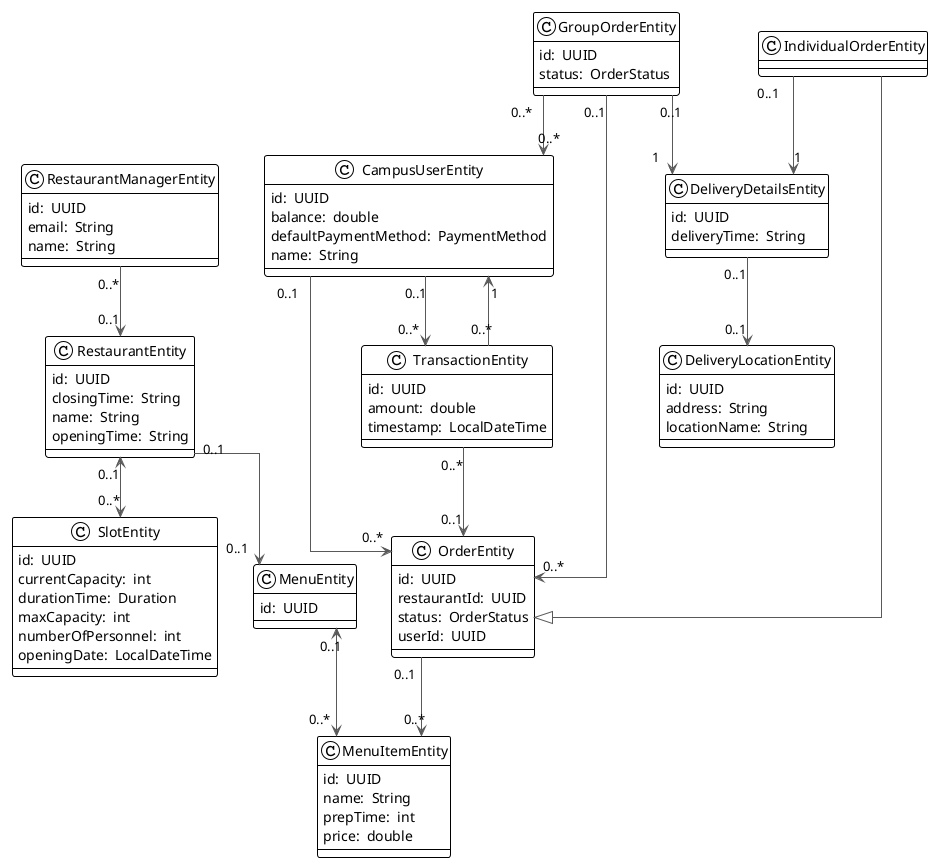 @startuml
!theme plain
top to bottom direction
skinparam linetype ortho

class CampusUserEntity {
   id:  UUID
   balance:  double
   defaultPaymentMethod:  PaymentMethod
   name:  String
}
class DeliveryDetailsEntity {
   id:  UUID
   deliveryTime:  String
}
class DeliveryLocationEntity {
   id:  UUID
   address:  String
   locationName:  String
}
class GroupOrderEntity {
   id:  UUID
   status:  OrderStatus
}
class IndividualOrderEntity
class MenuEntity {
   id:  UUID
}
class MenuItemEntity {
   id:  UUID
   name:  String
   prepTime:  int
   price:  double
}
class OrderEntity {
   id:  UUID
   restaurantId:  UUID
   status:  OrderStatus
   userId:  UUID
}
class RestaurantEntity {
   id:  UUID
   closingTime:  String
   name:  String
   openingTime:  String
}
class RestaurantManagerEntity {
   id:  UUID
   email:  String
   name:  String
}
class SlotEntity {
   id:  UUID
   currentCapacity:  int
   durationTime:  Duration
   maxCapacity:  int
   numberOfPersonnel:  int
   openingDate:  LocalDateTime
}
class TransactionEntity {
   id:  UUID
   amount:  double
   timestamp:  LocalDateTime
}

CampusUserEntity        "0..1" -[#595959,plain]-> "0..*" OrderEntity
CampusUserEntity        "0..1" -[#595959,plain]-> "0..*" TransactionEntity
DeliveryDetailsEntity   "0..1" -[#595959,plain]-> "0..1" DeliveryLocationEntity
GroupOrderEntity        "0..*" -[#595959,plain]-> "0..*" CampusUserEntity
GroupOrderEntity        "0..1" -[#595959,plain]-> "1" DeliveryDetailsEntity
GroupOrderEntity        "0..1" -[#595959,plain]-> "0..*" OrderEntity
IndividualOrderEntity   "0..1" -[#595959,plain]-> "1" DeliveryDetailsEntity
IndividualOrderEntity    -[#595959,plain]-^  OrderEntity
MenuEntity              "0..1" <-[#595959,plain]-> "0..*" MenuItemEntity
OrderEntity             "0..1" -[#595959,plain]-> "0..*" MenuItemEntity
RestaurantEntity        "0..1" -[#595959,plain]-> "0..1" MenuEntity
RestaurantEntity        "0..1" <-[#595959,plain]-> "0..*" SlotEntity
RestaurantManagerEntity "0..*" -[#595959,plain]-> "0..1" RestaurantEntity
TransactionEntity       "0..*" -[#595959,plain]-> "1" CampusUserEntity
TransactionEntity       "0..*" -[#595959,plain]-> "0..1" OrderEntity
@enduml
